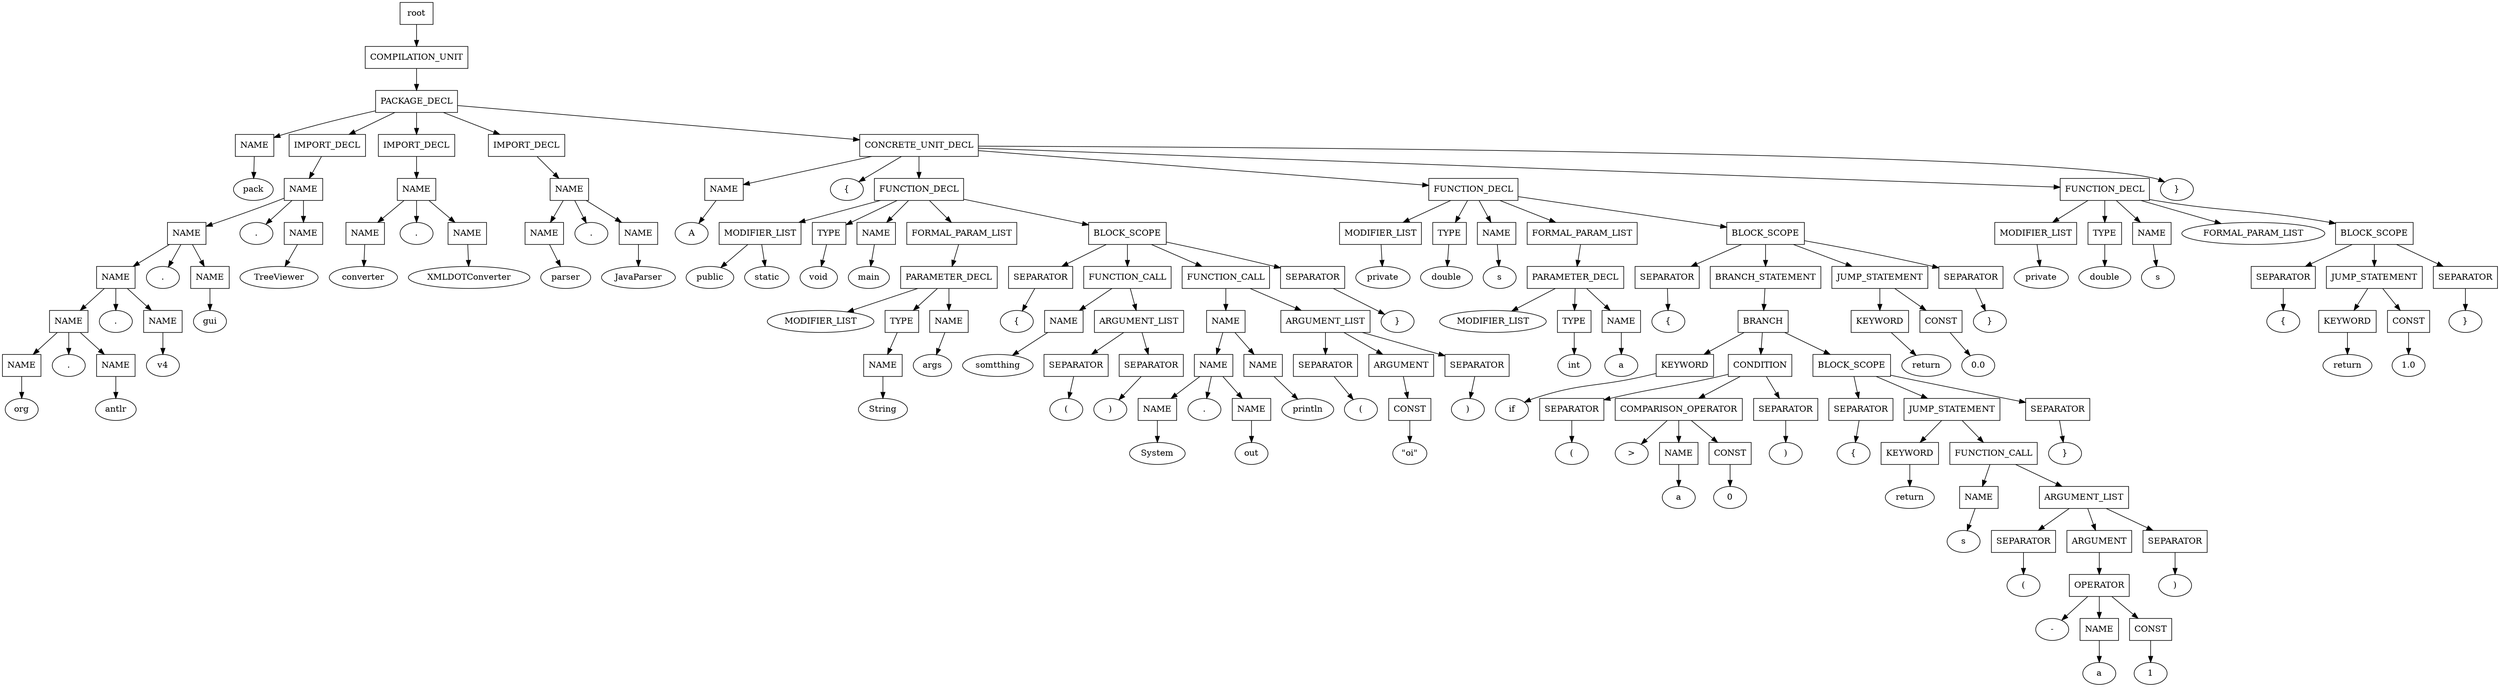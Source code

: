 digraph G {
	splines="TRUE";
	n_0 [label="root", shape="rectangle"]
	n_0 -> n_1
	n_1 [label="COMPILATION_UNIT", shape="rectangle"]
	n_1 -> n_2
	n_2 [label="PACKAGE_DECL", shape="rectangle"]
	n_2 -> n_3
	n_3 [label="NAME", shape="rectangle"]
	n_3 -> n_8
	n_8 [label="pack", shape="ellipse"]
	n_2 -> n_4
	n_4 [label="IMPORT_DECL", shape="rectangle"]
	n_4 -> n_9
	n_9 [label="NAME", shape="rectangle"]
	n_9 -> n_18
	n_18 [label="NAME", shape="rectangle"]
	n_18 -> n_43
	n_43 [label="NAME", shape="rectangle"]
	n_43 -> n_74
	n_74 [label="NAME", shape="rectangle"]
	n_74 -> n_99
	n_99 [label="NAME", shape="rectangle"]
	n_99 -> n_122
	n_122 [label="org", shape="ellipse"]
	n_74 -> n_100
	n_100 [label=".", shape="ellipse"]
	n_74 -> n_101
	n_101 [label="NAME", shape="rectangle"]
	n_101 -> n_123
	n_123 [label="antlr", shape="ellipse"]
	n_43 -> n_75
	n_75 [label=".", shape="ellipse"]
	n_43 -> n_76
	n_76 [label="NAME", shape="rectangle"]
	n_76 -> n_102
	n_102 [label="v4", shape="ellipse"]
	n_18 -> n_44
	n_44 [label=".", shape="ellipse"]
	n_18 -> n_45
	n_45 [label="NAME", shape="rectangle"]
	n_45 -> n_77
	n_77 [label="gui", shape="ellipse"]
	n_9 -> n_19
	n_19 [label=".", shape="ellipse"]
	n_9 -> n_20
	n_20 [label="NAME", shape="rectangle"]
	n_20 -> n_46
	n_46 [label="TreeViewer", shape="ellipse"]
	n_2 -> n_5
	n_5 [label="IMPORT_DECL", shape="rectangle"]
	n_5 -> n_10
	n_10 [label="NAME", shape="rectangle"]
	n_10 -> n_21
	n_21 [label="NAME", shape="rectangle"]
	n_21 -> n_47
	n_47 [label="converter", shape="ellipse"]
	n_10 -> n_22
	n_22 [label=".", shape="ellipse"]
	n_10 -> n_23
	n_23 [label="NAME", shape="rectangle"]
	n_23 -> n_48
	n_48 [label="XMLDOTConverter", shape="ellipse"]
	n_2 -> n_6
	n_6 [label="IMPORT_DECL", shape="rectangle"]
	n_6 -> n_11
	n_11 [label="NAME", shape="rectangle"]
	n_11 -> n_24
	n_24 [label="NAME", shape="rectangle"]
	n_24 -> n_49
	n_49 [label="parser", shape="ellipse"]
	n_11 -> n_25
	n_25 [label=".", shape="ellipse"]
	n_11 -> n_26
	n_26 [label="NAME", shape="rectangle"]
	n_26 -> n_50
	n_50 [label="JavaParser", shape="ellipse"]
	n_2 -> n_7
	n_7 [label="CONCRETE_UNIT_DECL", shape="rectangle"]
	n_7 -> n_12
	n_12 [label="NAME", shape="rectangle"]
	n_12 -> n_27
	n_27 [label="A", shape="ellipse"]
	n_7 -> n_13
	n_13 [label="{", shape="ellipse"]
	n_7 -> n_14
	n_14 [label="FUNCTION_DECL", shape="rectangle"]
	n_14 -> n_28
	n_28 [label="MODIFIER_LIST", shape="rectangle"]
	n_28 -> n_51
	n_51 [label="public", shape="ellipse"]
	n_28 -> n_52
	n_52 [label="static", shape="ellipse"]
	n_14 -> n_29
	n_29 [label="TYPE", shape="rectangle"]
	n_29 -> n_53
	n_53 [label="void", shape="ellipse"]
	n_14 -> n_30
	n_30 [label="NAME", shape="rectangle"]
	n_30 -> n_54
	n_54 [label="main", shape="ellipse"]
	n_14 -> n_31
	n_31 [label="FORMAL_PARAM_LIST", shape="rectangle"]
	n_31 -> n_55
	n_55 [label="PARAMETER_DECL", shape="rectangle"]
	n_55 -> n_78
	n_78 [label="MODIFIER_LIST", shape="ellipse"]
	n_55 -> n_79
	n_79 [label="TYPE", shape="rectangle"]
	n_79 -> n_103
	n_103 [label="NAME", shape="rectangle"]
	n_103 -> n_124
	n_124 [label="String", shape="ellipse"]
	n_55 -> n_80
	n_80 [label="NAME", shape="rectangle"]
	n_80 -> n_104
	n_104 [label="args", shape="ellipse"]
	n_14 -> n_32
	n_32 [label="BLOCK_SCOPE", shape="rectangle"]
	n_32 -> n_56
	n_56 [label="SEPARATOR", shape="rectangle"]
	n_56 -> n_81
	n_81 [label="{", shape="ellipse"]
	n_32 -> n_57
	n_57 [label="FUNCTION_CALL", shape="rectangle"]
	n_57 -> n_82
	n_82 [label="NAME", shape="rectangle"]
	n_82 -> n_105
	n_105 [label="somtthing", shape="ellipse"]
	n_57 -> n_83
	n_83 [label="ARGUMENT_LIST", shape="rectangle"]
	n_83 -> n_106
	n_106 [label="SEPARATOR", shape="rectangle"]
	n_106 -> n_125
	n_125 [label="(", shape="ellipse"]
	n_83 -> n_107
	n_107 [label="SEPARATOR", shape="rectangle"]
	n_107 -> n_126
	n_126 [label=")", shape="ellipse"]
	n_32 -> n_58
	n_58 [label="FUNCTION_CALL", shape="rectangle"]
	n_58 -> n_84
	n_84 [label="NAME", shape="rectangle"]
	n_84 -> n_108
	n_108 [label="NAME", shape="rectangle"]
	n_108 -> n_127
	n_127 [label="NAME", shape="rectangle"]
	n_127 -> n_141
	n_141 [label="System", shape="ellipse"]
	n_108 -> n_128
	n_128 [label=".", shape="ellipse"]
	n_108 -> n_129
	n_129 [label="NAME", shape="rectangle"]
	n_129 -> n_142
	n_142 [label="out", shape="ellipse"]
	n_84 -> n_109
	n_109 [label="NAME", shape="rectangle"]
	n_109 -> n_130
	n_130 [label="println", shape="ellipse"]
	n_58 -> n_85
	n_85 [label="ARGUMENT_LIST", shape="rectangle"]
	n_85 -> n_110
	n_110 [label="SEPARATOR", shape="rectangle"]
	n_110 -> n_131
	n_131 [label="(", shape="ellipse"]
	n_85 -> n_111
	n_111 [label="ARGUMENT", shape="rectangle"]
	n_111 -> n_132
	n_132 [label="CONST", shape="rectangle"]
	n_132 -> n_143
	n_143 [label="\"oi\"", shape="ellipse"]
	n_85 -> n_112
	n_112 [label="SEPARATOR", shape="rectangle"]
	n_112 -> n_133
	n_133 [label=")", shape="ellipse"]
	n_32 -> n_59
	n_59 [label="SEPARATOR", shape="rectangle"]
	n_59 -> n_86
	n_86 [label="}", shape="ellipse"]
	n_7 -> n_15
	n_15 [label="FUNCTION_DECL", shape="rectangle"]
	n_15 -> n_33
	n_33 [label="MODIFIER_LIST", shape="rectangle"]
	n_33 -> n_60
	n_60 [label="private", shape="ellipse"]
	n_15 -> n_34
	n_34 [label="TYPE", shape="rectangle"]
	n_34 -> n_61
	n_61 [label="double", shape="ellipse"]
	n_15 -> n_35
	n_35 [label="NAME", shape="rectangle"]
	n_35 -> n_62
	n_62 [label="s", shape="ellipse"]
	n_15 -> n_36
	n_36 [label="FORMAL_PARAM_LIST", shape="rectangle"]
	n_36 -> n_63
	n_63 [label="PARAMETER_DECL", shape="rectangle"]
	n_63 -> n_87
	n_87 [label="MODIFIER_LIST", shape="ellipse"]
	n_63 -> n_88
	n_88 [label="TYPE", shape="rectangle"]
	n_88 -> n_113
	n_113 [label="int", shape="ellipse"]
	n_63 -> n_89
	n_89 [label="NAME", shape="rectangle"]
	n_89 -> n_114
	n_114 [label="a", shape="ellipse"]
	n_15 -> n_37
	n_37 [label="BLOCK_SCOPE", shape="rectangle"]
	n_37 -> n_64
	n_64 [label="SEPARATOR", shape="rectangle"]
	n_64 -> n_90
	n_90 [label="{", shape="ellipse"]
	n_37 -> n_65
	n_65 [label="BRANCH_STATEMENT", shape="rectangle"]
	n_65 -> n_91
	n_91 [label="BRANCH", shape="rectangle"]
	n_91 -> n_115
	n_115 [label="KEYWORD", shape="rectangle"]
	n_115 -> n_134
	n_134 [label="if", shape="ellipse"]
	n_91 -> n_116
	n_116 [label="CONDITION", shape="rectangle"]
	n_116 -> n_135
	n_135 [label="SEPARATOR", shape="rectangle"]
	n_135 -> n_144
	n_144 [label="(", shape="ellipse"]
	n_116 -> n_136
	n_136 [label="COMPARISON_OPERATOR", shape="rectangle"]
	n_136 -> n_145
	n_145 [label=">", shape="ellipse"]
	n_136 -> n_146
	n_146 [label="NAME", shape="rectangle"]
	n_146 -> n_153
	n_153 [label="a", shape="ellipse"]
	n_136 -> n_147
	n_147 [label="CONST", shape="rectangle"]
	n_147 -> n_154
	n_154 [label="0", shape="ellipse"]
	n_116 -> n_137
	n_137 [label="SEPARATOR", shape="rectangle"]
	n_137 -> n_148
	n_148 [label=")", shape="ellipse"]
	n_91 -> n_117
	n_117 [label="BLOCK_SCOPE", shape="rectangle"]
	n_117 -> n_138
	n_138 [label="SEPARATOR", shape="rectangle"]
	n_138 -> n_149
	n_149 [label="{", shape="ellipse"]
	n_117 -> n_139
	n_139 [label="JUMP_STATEMENT", shape="rectangle"]
	n_139 -> n_150
	n_150 [label="KEYWORD", shape="rectangle"]
	n_150 -> n_155
	n_155 [label="return", shape="ellipse"]
	n_139 -> n_151
	n_151 [label="FUNCTION_CALL", shape="rectangle"]
	n_151 -> n_156
	n_156 [label="NAME", shape="rectangle"]
	n_156 -> n_158
	n_158 [label="s", shape="ellipse"]
	n_151 -> n_157
	n_157 [label="ARGUMENT_LIST", shape="rectangle"]
	n_157 -> n_159
	n_159 [label="SEPARATOR", shape="rectangle"]
	n_159 -> n_162
	n_162 [label="(", shape="ellipse"]
	n_157 -> n_160
	n_160 [label="ARGUMENT", shape="rectangle"]
	n_160 -> n_163
	n_163 [label="OPERATOR", shape="rectangle"]
	n_163 -> n_165
	n_165 [label="-", shape="ellipse"]
	n_163 -> n_166
	n_166 [label="NAME", shape="rectangle"]
	n_166 -> n_168
	n_168 [label="a", shape="ellipse"]
	n_163 -> n_167
	n_167 [label="CONST", shape="rectangle"]
	n_167 -> n_169
	n_169 [label="1", shape="ellipse"]
	n_157 -> n_161
	n_161 [label="SEPARATOR", shape="rectangle"]
	n_161 -> n_164
	n_164 [label=")", shape="ellipse"]
	n_117 -> n_140
	n_140 [label="SEPARATOR", shape="rectangle"]
	n_140 -> n_152
	n_152 [label="}", shape="ellipse"]
	n_37 -> n_66
	n_66 [label="JUMP_STATEMENT", shape="rectangle"]
	n_66 -> n_92
	n_92 [label="KEYWORD", shape="rectangle"]
	n_92 -> n_118
	n_118 [label="return", shape="ellipse"]
	n_66 -> n_93
	n_93 [label="CONST", shape="rectangle"]
	n_93 -> n_119
	n_119 [label="0.0", shape="ellipse"]
	n_37 -> n_67
	n_67 [label="SEPARATOR", shape="rectangle"]
	n_67 -> n_94
	n_94 [label="}", shape="ellipse"]
	n_7 -> n_16
	n_16 [label="FUNCTION_DECL", shape="rectangle"]
	n_16 -> n_38
	n_38 [label="MODIFIER_LIST", shape="rectangle"]
	n_38 -> n_68
	n_68 [label="private", shape="ellipse"]
	n_16 -> n_39
	n_39 [label="TYPE", shape="rectangle"]
	n_39 -> n_69
	n_69 [label="double", shape="ellipse"]
	n_16 -> n_40
	n_40 [label="NAME", shape="rectangle"]
	n_40 -> n_70
	n_70 [label="s", shape="ellipse"]
	n_16 -> n_41
	n_41 [label="FORMAL_PARAM_LIST", shape="ellipse"]
	n_16 -> n_42
	n_42 [label="BLOCK_SCOPE", shape="rectangle"]
	n_42 -> n_71
	n_71 [label="SEPARATOR", shape="rectangle"]
	n_71 -> n_95
	n_95 [label="{", shape="ellipse"]
	n_42 -> n_72
	n_72 [label="JUMP_STATEMENT", shape="rectangle"]
	n_72 -> n_96
	n_96 [label="KEYWORD", shape="rectangle"]
	n_96 -> n_120
	n_120 [label="return", shape="ellipse"]
	n_72 -> n_97
	n_97 [label="CONST", shape="rectangle"]
	n_97 -> n_121
	n_121 [label="1.0", shape="ellipse"]
	n_42 -> n_73
	n_73 [label="SEPARATOR", shape="rectangle"]
	n_73 -> n_98
	n_98 [label="}", shape="ellipse"]
	n_7 -> n_17
	n_17 [label="}", shape="ellipse"]
}